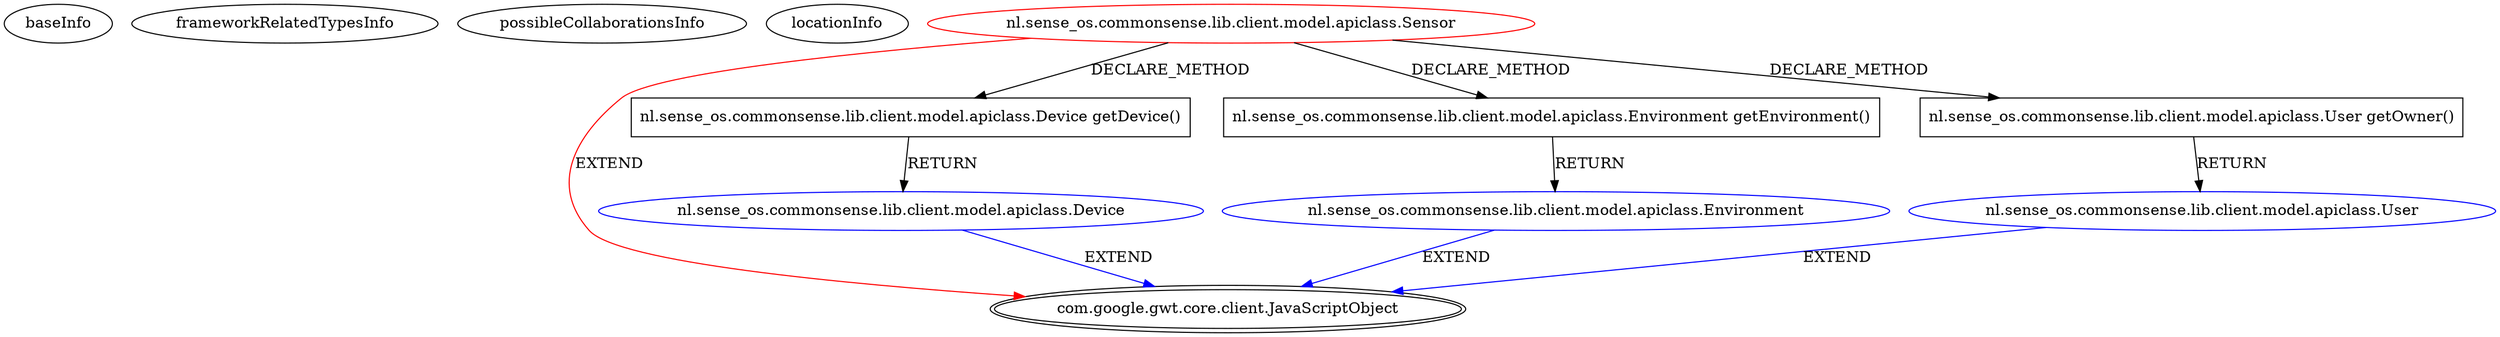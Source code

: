 digraph {
baseInfo[graphId=4449,category="extension_graph",isAnonymous=false,possibleRelation=true]
frameworkRelatedTypesInfo[0="com.google.gwt.core.client.JavaScriptObject"]
possibleCollaborationsInfo[0="4449~CLIENT_METHOD_DECLARATION-RETURN_TYPE-~com.google.gwt.core.client.JavaScriptObject ~com.google.gwt.core.client.JavaScriptObject ~false~false"]
locationInfo[projectName="senseobservationsystems-commonsense-gwt-lib",filePath="/senseobservationsystems-commonsense-gwt-lib/commonsense-gwt-lib-master/src/nl/sense_os/commonsense/lib/client/model/apiclass/Sensor.java",contextSignature="Sensor",graphId="4449"]
0[label="nl.sense_os.commonsense.lib.client.model.apiclass.Sensor",vertexType="ROOT_CLIENT_CLASS_DECLARATION",isFrameworkType=false,color=red]
1[label="com.google.gwt.core.client.JavaScriptObject",vertexType="FRAMEWORK_CLASS_TYPE",isFrameworkType=true,peripheries=2]
6[label="nl.sense_os.commonsense.lib.client.model.apiclass.Device getDevice()",vertexType="CLIENT_METHOD_DECLARATION",isFrameworkType=false,shape=box]
7[label="nl.sense_os.commonsense.lib.client.model.apiclass.Device",vertexType="REFERENCE_CLIENT_CLASS_DECLARATION",isFrameworkType=false,color=blue]
10[label="nl.sense_os.commonsense.lib.client.model.apiclass.Environment getEnvironment()",vertexType="CLIENT_METHOD_DECLARATION",isFrameworkType=false,shape=box]
11[label="nl.sense_os.commonsense.lib.client.model.apiclass.Environment",vertexType="REFERENCE_CLIENT_CLASS_DECLARATION",isFrameworkType=false,color=blue]
15[label="nl.sense_os.commonsense.lib.client.model.apiclass.User getOwner()",vertexType="CLIENT_METHOD_DECLARATION",isFrameworkType=false,shape=box]
16[label="nl.sense_os.commonsense.lib.client.model.apiclass.User",vertexType="REFERENCE_CLIENT_CLASS_DECLARATION",isFrameworkType=false,color=blue]
0->1[label="EXTEND",color=red]
0->6[label="DECLARE_METHOD"]
7->1[label="EXTEND",color=blue]
6->7[label="RETURN"]
0->10[label="DECLARE_METHOD"]
11->1[label="EXTEND",color=blue]
10->11[label="RETURN"]
0->15[label="DECLARE_METHOD"]
16->1[label="EXTEND",color=blue]
15->16[label="RETURN"]
}

